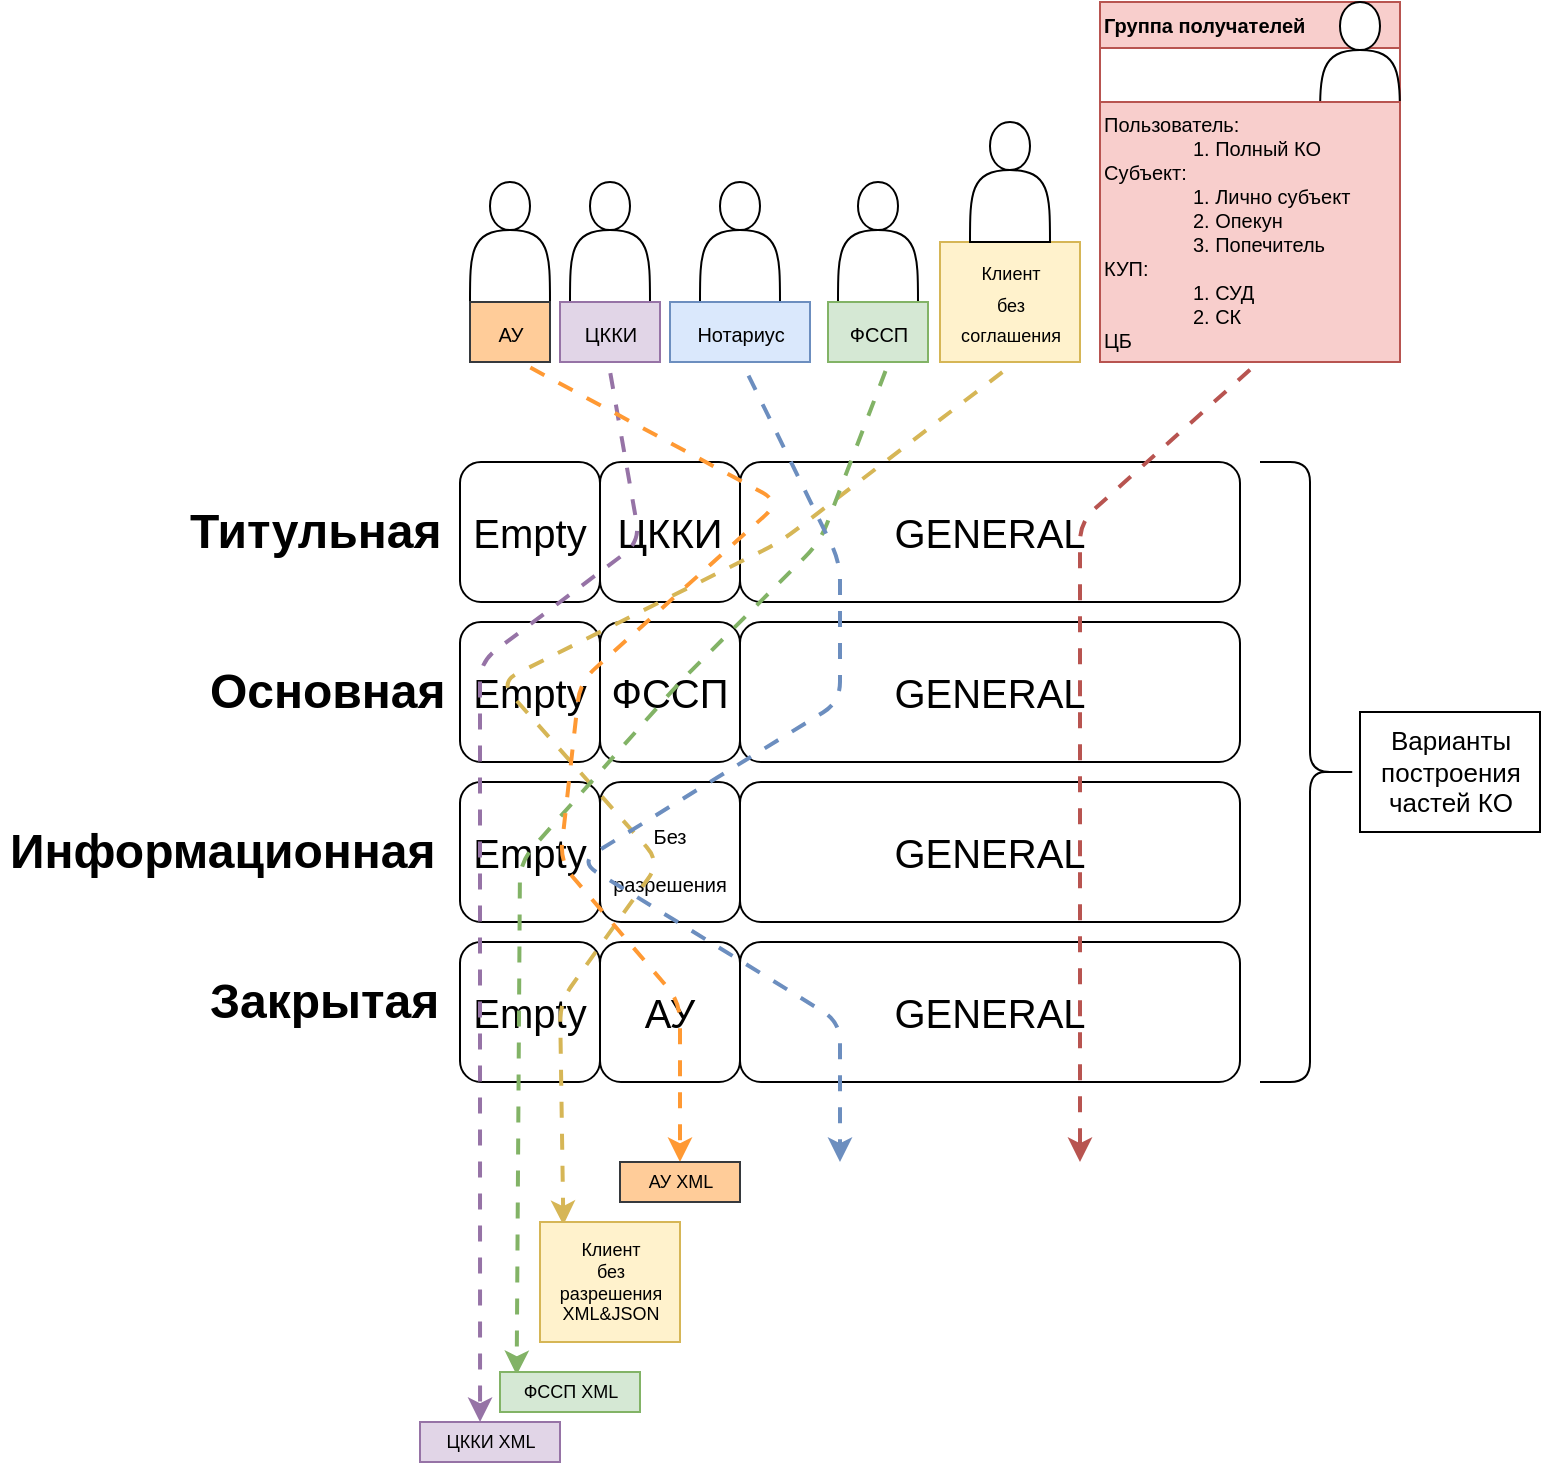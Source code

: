 <mxfile version="20.2.6" type="github"><diagram id="HpmNJZ4S2sPcuRV42RLy" name="Page-1"><mxGraphModel dx="1185" dy="1816" grid="1" gridSize="10" guides="1" tooltips="1" connect="1" arrows="1" fold="1" page="1" pageScale="1" pageWidth="827" pageHeight="1169" math="0" shadow="0"><root><mxCell id="0"/><mxCell id="1" parent="0"/><mxCell id="Vm2ZW-4iMKkyB53sfb6V-6" value="&lt;font style=&quot;font-size: 20px;&quot;&gt;GENERAL&lt;/font&gt;" style="rounded=1;whiteSpace=wrap;html=1;sketch=0;" vertex="1" parent="1"><mxGeometry x="370" y="120" width="250" height="70" as="geometry"/></mxCell><mxCell id="Vm2ZW-4iMKkyB53sfb6V-8" value="&lt;h1&gt;Титульная&lt;/h1&gt;" style="text;html=1;strokeColor=none;fillColor=none;spacing=5;spacingTop=-20;whiteSpace=wrap;overflow=hidden;rounded=0;sketch=0;" vertex="1" parent="1"><mxGeometry x="90" y="135" width="140" height="40" as="geometry"/></mxCell><mxCell id="Vm2ZW-4iMKkyB53sfb6V-9" value="&lt;font style=&quot;font-size: 20px;&quot;&gt;GENERAL&lt;/font&gt;" style="rounded=1;whiteSpace=wrap;html=1;sketch=0;" vertex="1" parent="1"><mxGeometry x="370" y="200" width="250" height="70" as="geometry"/></mxCell><mxCell id="Vm2ZW-4iMKkyB53sfb6V-10" value="ФССП" style="rounded=1;whiteSpace=wrap;html=1;sketch=0;fontSize=20;" vertex="1" parent="1"><mxGeometry x="300" y="200" width="70" height="70" as="geometry"/></mxCell><mxCell id="Vm2ZW-4iMKkyB53sfb6V-11" value="&lt;h1&gt;Основная&lt;/h1&gt;" style="text;html=1;strokeColor=none;fillColor=none;spacing=5;spacingTop=-20;whiteSpace=wrap;overflow=hidden;rounded=0;sketch=0;" vertex="1" parent="1"><mxGeometry x="100" y="215" width="140" height="40" as="geometry"/></mxCell><mxCell id="Vm2ZW-4iMKkyB53sfb6V-12" value="Empty" style="rounded=1;whiteSpace=wrap;html=1;sketch=0;fontSize=20;" vertex="1" parent="1"><mxGeometry x="230" y="120" width="70" height="70" as="geometry"/></mxCell><mxCell id="Vm2ZW-4iMKkyB53sfb6V-13" value="Empty" style="rounded=1;whiteSpace=wrap;html=1;sketch=0;fontSize=20;" vertex="1" parent="1"><mxGeometry x="230" y="200" width="70" height="70" as="geometry"/></mxCell><mxCell id="Vm2ZW-4iMKkyB53sfb6V-14" value="&lt;font style=&quot;font-size: 20px;&quot;&gt;GENERAL&lt;/font&gt;" style="rounded=1;whiteSpace=wrap;html=1;sketch=0;" vertex="1" parent="1"><mxGeometry x="370" y="280" width="250" height="70" as="geometry"/></mxCell><mxCell id="Vm2ZW-4iMKkyB53sfb6V-16" value="&lt;h1&gt;Информационная&lt;/h1&gt;" style="text;html=1;strokeColor=none;fillColor=none;spacing=5;spacingTop=-20;whiteSpace=wrap;overflow=hidden;rounded=0;sketch=0;" vertex="1" parent="1"><mxGeometry y="295" width="230" height="40" as="geometry"/></mxCell><mxCell id="Vm2ZW-4iMKkyB53sfb6V-17" value="Empty" style="rounded=1;whiteSpace=wrap;html=1;sketch=0;fontSize=20;" vertex="1" parent="1"><mxGeometry x="230" y="280" width="70" height="70" as="geometry"/></mxCell><mxCell id="Vm2ZW-4iMKkyB53sfb6V-21" value="Empty" style="rounded=1;whiteSpace=wrap;html=1;sketch=0;fontSize=20;" vertex="1" parent="1"><mxGeometry x="230" y="360" width="70" height="70" as="geometry"/></mxCell><mxCell id="Vm2ZW-4iMKkyB53sfb6V-22" value="&lt;h1&gt;Закрытая&lt;/h1&gt;" style="text;html=1;strokeColor=none;fillColor=none;spacing=5;spacingTop=-20;whiteSpace=wrap;overflow=hidden;rounded=0;sketch=0;" vertex="1" parent="1"><mxGeometry x="100" y="370" width="140" height="40" as="geometry"/></mxCell><mxCell id="Vm2ZW-4iMKkyB53sfb6V-23" value="&lt;span style=&quot;font-size: 10px;&quot;&gt;Без разрешения&lt;/span&gt;" style="rounded=1;whiteSpace=wrap;html=1;sketch=0;fontSize=20;" vertex="1" parent="1"><mxGeometry x="300" y="280" width="70" height="70" as="geometry"/></mxCell><mxCell id="Vm2ZW-4iMKkyB53sfb6V-24" value="&lt;font style=&quot;font-size: 20px;&quot;&gt;GENERAL&lt;/font&gt;" style="rounded=1;whiteSpace=wrap;html=1;sketch=0;" vertex="1" parent="1"><mxGeometry x="370" y="360" width="250" height="70" as="geometry"/></mxCell><mxCell id="Vm2ZW-4iMKkyB53sfb6V-25" value="АУ" style="rounded=1;whiteSpace=wrap;html=1;sketch=0;fontSize=20;" vertex="1" parent="1"><mxGeometry x="300" y="360" width="70" height="70" as="geometry"/></mxCell><mxCell id="Vm2ZW-4iMKkyB53sfb6V-31" value="Группа получателей" style="swimlane;sketch=0;fontSize=10;fillColor=#f8cecc;strokeColor=#b85450;align=left;" vertex="1" parent="1"><mxGeometry x="550" y="-110" width="150" height="180" as="geometry"><mxRectangle x="480" y="-110" width="140" height="30" as="alternateBounds"/></mxGeometry></mxCell><mxCell id="Vm2ZW-4iMKkyB53sfb6V-32" value="" style="shape=actor;whiteSpace=wrap;html=1;sketch=0;fontSize=10;" vertex="1" parent="Vm2ZW-4iMKkyB53sfb6V-31"><mxGeometry x="110" width="40" height="60" as="geometry"/></mxCell><mxCell id="Vm2ZW-4iMKkyB53sfb6V-33" value="Пользователь:&lt;br&gt;&lt;span style=&quot;white-space: pre;&quot;&gt;&#9;&lt;/span&gt;&lt;span style=&quot;white-space: pre;&quot;&gt;&#9;&lt;/span&gt;1. Полный КО&lt;br&gt;Субъект:&lt;br&gt;&lt;span style=&quot;white-space: pre;&quot;&gt;&#9;&lt;/span&gt;&lt;span style=&quot;white-space: pre;&quot;&gt;&#9;&lt;/span&gt;1. Лично субъект&lt;br&gt;&lt;span style=&quot;white-space: pre;&quot;&gt;&#9;&lt;/span&gt;&lt;span style=&quot;white-space: pre;&quot;&gt;&#9;&lt;/span&gt;2. Опекун&lt;br&gt;&lt;span style=&quot;white-space: pre;&quot;&gt;&#9;&lt;/span&gt;&lt;span style=&quot;white-space: pre;&quot;&gt;&#9;&lt;/span&gt;3. Попечитель&lt;br&gt;КУП:&lt;br&gt;&lt;span style=&quot;white-space: pre;&quot;&gt;&#9;&lt;/span&gt;&lt;span style=&quot;white-space: pre;&quot;&gt;&#9;&lt;/span&gt;1. СУД&lt;br&gt;&lt;span style=&quot;white-space: pre;&quot;&gt;&#9;&lt;/span&gt;&lt;span style=&quot;white-space: pre;&quot;&gt;&#9;&lt;/span&gt;2. СК&lt;br&gt;ЦБ" style="text;html=1;align=left;verticalAlign=middle;resizable=0;points=[];autosize=1;strokeColor=#b85450;fillColor=#f8cecc;fontSize=10;" vertex="1" parent="Vm2ZW-4iMKkyB53sfb6V-31"><mxGeometry y="50" width="150" height="130" as="geometry"/></mxCell><mxCell id="Vm2ZW-4iMKkyB53sfb6V-36" value="" style="endArrow=classic;html=1;rounded=1;fontSize=10;exitX=0.529;exitY=1;exitDx=0;exitDy=0;exitPerimeter=0;fillColor=#f8cecc;strokeColor=#b85450;flowAnimation=1;strokeWidth=2;" edge="1" parent="1" source="Vm2ZW-4iMKkyB53sfb6V-33"><mxGeometry width="50" height="50" relative="1" as="geometry"><mxPoint x="490" y="70" as="sourcePoint"/><mxPoint x="540" y="470" as="targetPoint"/><Array as="points"><mxPoint x="540" y="150"/><mxPoint x="540" y="230"/><mxPoint x="540" y="310"/><mxPoint x="540" y="390"/></Array></mxGeometry></mxCell><mxCell id="Vm2ZW-4iMKkyB53sfb6V-37" value="" style="shape=curlyBracket;whiteSpace=wrap;html=1;rounded=1;flipH=1;sketch=0;fontSize=10;" vertex="1" parent="1"><mxGeometry x="630" y="120" width="50" height="310" as="geometry"/></mxCell><mxCell id="Vm2ZW-4iMKkyB53sfb6V-38" value="&lt;font style=&quot;font-size: 13px;&quot;&gt;Варианты &lt;br&gt;построения &lt;br&gt;частей КО&lt;/font&gt;" style="text;html=1;align=center;verticalAlign=middle;resizable=0;points=[];autosize=1;strokeColor=default;fillColor=none;fontSize=10;" vertex="1" parent="1"><mxGeometry x="680" y="245" width="90" height="60" as="geometry"/></mxCell><mxCell id="Vm2ZW-4iMKkyB53sfb6V-40" value="ЦККИ" style="rounded=1;whiteSpace=wrap;html=1;sketch=0;fontSize=20;" vertex="1" parent="1"><mxGeometry x="300" y="120" width="70" height="70" as="geometry"/></mxCell><mxCell id="Vm2ZW-4iMKkyB53sfb6V-47" value="" style="endArrow=classic;html=1;rounded=1;fontSize=9;exitX=0.512;exitY=1.025;exitDx=0;exitDy=0;exitPerimeter=0;fillColor=#fff2cc;strokeColor=#d6b656;comic=0;snapToPoint=1;endSize=6;targetPerimeterSpacing=0;sourcePerimeterSpacing=0;strokeWidth=2;startArrow=none;startFill=0;flowAnimation=1;entryX=0.167;entryY=0.025;entryDx=0;entryDy=0;entryPerimeter=0;" edge="1" parent="1" source="Vm2ZW-4iMKkyB53sfb6V-42" target="Vm2ZW-4iMKkyB53sfb6V-68"><mxGeometry width="50" height="50" relative="1" as="geometry"><mxPoint x="520" y="130" as="sourcePoint"/><mxPoint x="290" y="470" as="targetPoint"/><Array as="points"><mxPoint x="390" y="160"/><mxPoint x="250" y="230"/><mxPoint x="330" y="320"/><mxPoint x="280" y="390"/></Array></mxGeometry></mxCell><mxCell id="Vm2ZW-4iMKkyB53sfb6V-48" value="" style="group" vertex="1" connectable="0" parent="1"><mxGeometry x="280" y="-20" width="50" height="90" as="geometry"/></mxCell><mxCell id="Vm2ZW-4iMKkyB53sfb6V-45" value="" style="shape=actor;whiteSpace=wrap;html=1;sketch=0;fontSize=13;strokeColor=default;" vertex="1" parent="Vm2ZW-4iMKkyB53sfb6V-48"><mxGeometry x="5" width="40" height="60" as="geometry"/></mxCell><mxCell id="Vm2ZW-4iMKkyB53sfb6V-46" value="&lt;font size=&quot;1&quot;&gt;ЦККИ&lt;br&gt;&lt;/font&gt;" style="text;html=1;align=center;verticalAlign=middle;resizable=0;points=[];autosize=1;strokeColor=#9673a6;fillColor=#e1d5e7;fontSize=13;" vertex="1" parent="Vm2ZW-4iMKkyB53sfb6V-48"><mxGeometry y="60" width="50" height="30" as="geometry"/></mxCell><mxCell id="Vm2ZW-4iMKkyB53sfb6V-50" value="" style="group" vertex="1" connectable="0" parent="1"><mxGeometry x="470" y="-50" width="70" height="120" as="geometry"/></mxCell><mxCell id="Vm2ZW-4iMKkyB53sfb6V-42" value="&lt;font style=&quot;font-size: 9px;&quot;&gt;Клиент &lt;br&gt;без &lt;br&gt;соглашения&lt;/font&gt;" style="text;html=1;align=center;verticalAlign=middle;resizable=0;points=[];autosize=1;strokeColor=#d6b656;fillColor=#fff2cc;fontSize=13;" vertex="1" parent="Vm2ZW-4iMKkyB53sfb6V-50"><mxGeometry y="60" width="70" height="60" as="geometry"/></mxCell><mxCell id="Vm2ZW-4iMKkyB53sfb6V-41" value="" style="shape=actor;whiteSpace=wrap;html=1;sketch=0;fontSize=13;strokeColor=default;" vertex="1" parent="Vm2ZW-4iMKkyB53sfb6V-50"><mxGeometry x="15" width="40" height="60" as="geometry"/></mxCell><mxCell id="Vm2ZW-4iMKkyB53sfb6V-51" value="" style="endArrow=classic;html=1;rounded=1;fontSize=9;exitX=0.483;exitY=0.994;exitDx=0;exitDy=0;exitPerimeter=0;fillColor=#e1d5e7;strokeColor=#9673a6;comic=0;snapToPoint=1;endSize=6;targetPerimeterSpacing=0;sourcePerimeterSpacing=0;strokeWidth=2;startArrow=none;startFill=0;flowAnimation=1;entryX=0.429;entryY=0;entryDx=0;entryDy=0;entryPerimeter=0;" edge="1" parent="1" source="Vm2ZW-4iMKkyB53sfb6V-46" target="Vm2ZW-4iMKkyB53sfb6V-71"><mxGeometry width="50" height="50" relative="1" as="geometry"><mxPoint x="445.84" y="81.5" as="sourcePoint"/><mxPoint x="240" y="470" as="targetPoint"/><Array as="points"><mxPoint x="320" y="160"/><mxPoint x="240" y="220"/><mxPoint x="240" y="310"/><mxPoint x="240" y="390"/></Array></mxGeometry></mxCell><mxCell id="Vm2ZW-4iMKkyB53sfb6V-52" value="" style="group" vertex="1" connectable="0" parent="1"><mxGeometry x="414" y="-20" width="50" height="90" as="geometry"/></mxCell><mxCell id="Vm2ZW-4iMKkyB53sfb6V-53" value="" style="shape=actor;whiteSpace=wrap;html=1;sketch=0;fontSize=13;strokeColor=default;" vertex="1" parent="Vm2ZW-4iMKkyB53sfb6V-52"><mxGeometry x="5" width="40" height="60" as="geometry"/></mxCell><mxCell id="Vm2ZW-4iMKkyB53sfb6V-54" value="&lt;font size=&quot;1&quot;&gt;ФССП&lt;br&gt;&lt;/font&gt;" style="text;html=1;align=center;verticalAlign=middle;resizable=0;points=[];autosize=1;strokeColor=#82b366;fillColor=#d5e8d4;fontSize=13;" vertex="1" parent="Vm2ZW-4iMKkyB53sfb6V-52"><mxGeometry y="60" width="50" height="30" as="geometry"/></mxCell><mxCell id="Vm2ZW-4iMKkyB53sfb6V-55" value="" style="endArrow=classic;html=1;rounded=1;fontSize=9;exitX=0.617;exitY=0.967;exitDx=0;exitDy=0;exitPerimeter=0;fillColor=#d5e8d4;strokeColor=#82b366;comic=0;snapToPoint=1;endSize=6;targetPerimeterSpacing=0;sourcePerimeterSpacing=0;strokeWidth=2;startArrow=none;startFill=0;flowAnimation=1;entryX=0.119;entryY=0.075;entryDx=0;entryDy=0;entryPerimeter=0;" edge="1" parent="1" source="Vm2ZW-4iMKkyB53sfb6V-54" target="Vm2ZW-4iMKkyB53sfb6V-70"><mxGeometry width="50" height="50" relative="1" as="geometry"><mxPoint x="445.84" y="81.5" as="sourcePoint"/><mxPoint x="260" y="560" as="targetPoint"/><Array as="points"><mxPoint x="410" y="160"/><mxPoint x="340" y="230"/><mxPoint x="260" y="320"/></Array></mxGeometry></mxCell><mxCell id="Vm2ZW-4iMKkyB53sfb6V-56" value="" style="group" vertex="1" connectable="0" parent="1"><mxGeometry x="340" y="-20" width="60" height="90" as="geometry"/></mxCell><mxCell id="Vm2ZW-4iMKkyB53sfb6V-57" value="" style="shape=actor;whiteSpace=wrap;html=1;sketch=0;fontSize=13;strokeColor=default;" vertex="1" parent="Vm2ZW-4iMKkyB53sfb6V-56"><mxGeometry x="10" width="40" height="60" as="geometry"/></mxCell><mxCell id="Vm2ZW-4iMKkyB53sfb6V-58" value="&lt;font size=&quot;1&quot;&gt;Нотариус&lt;br&gt;&lt;/font&gt;" style="text;html=1;align=center;verticalAlign=middle;resizable=0;points=[];autosize=1;strokeColor=#6c8ebf;fillColor=#dae8fc;fontSize=13;" vertex="1" parent="Vm2ZW-4iMKkyB53sfb6V-56"><mxGeometry x="-5" y="60" width="70" height="30" as="geometry"/></mxCell><mxCell id="Vm2ZW-4iMKkyB53sfb6V-59" value="" style="endArrow=classic;html=1;rounded=1;fontSize=9;exitX=0.524;exitY=1.05;exitDx=0;exitDy=0;exitPerimeter=0;fillColor=#dae8fc;strokeColor=#6c8ebf;comic=0;snapToPoint=1;endSize=6;targetPerimeterSpacing=0;sourcePerimeterSpacing=0;strokeWidth=2;startArrow=none;startFill=0;flowAnimation=1;" edge="1" parent="1" source="Vm2ZW-4iMKkyB53sfb6V-58"><mxGeometry width="50" height="50" relative="1" as="geometry"><mxPoint x="454.85" y="79.01" as="sourcePoint"/><mxPoint x="420" y="470" as="targetPoint"/><Array as="points"><mxPoint x="420" y="170"/><mxPoint x="420" y="240"/><mxPoint x="290" y="320"/><mxPoint x="420" y="400"/><mxPoint x="420" y="470"/></Array></mxGeometry></mxCell><mxCell id="Vm2ZW-4iMKkyB53sfb6V-60" value="" style="group" vertex="1" connectable="0" parent="1"><mxGeometry x="230" y="-20" width="50" height="90" as="geometry"/></mxCell><mxCell id="Vm2ZW-4iMKkyB53sfb6V-61" value="" style="shape=actor;whiteSpace=wrap;html=1;sketch=0;fontSize=13;strokeColor=default;" vertex="1" parent="Vm2ZW-4iMKkyB53sfb6V-60"><mxGeometry x="5" width="40" height="60" as="geometry"/></mxCell><mxCell id="Vm2ZW-4iMKkyB53sfb6V-62" value="&lt;font size=&quot;1&quot;&gt;АУ&lt;br&gt;&lt;/font&gt;" style="text;html=1;align=center;verticalAlign=middle;resizable=0;points=[];autosize=1;strokeColor=#36393d;fillColor=#ffcc99;fontSize=13;" vertex="1" parent="Vm2ZW-4iMKkyB53sfb6V-60"><mxGeometry x="5" y="60" width="40" height="30" as="geometry"/></mxCell><mxCell id="Vm2ZW-4iMKkyB53sfb6V-64" value="" style="endArrow=classic;html=1;rounded=1;fontSize=9;fillColor=#ffcc99;strokeColor=#FF9933;comic=0;snapToPoint=1;endSize=6;targetPerimeterSpacing=0;sourcePerimeterSpacing=0;strokeWidth=2;startArrow=none;startFill=0;flowAnimation=1;" edge="1" parent="1"><mxGeometry width="50" height="50" relative="1" as="geometry"><mxPoint x="260" y="70" as="sourcePoint"/><mxPoint x="340" y="470" as="targetPoint"/><Array as="points"><mxPoint x="390" y="140"/><mxPoint x="290" y="230"/><mxPoint x="280" y="320"/><mxPoint x="340" y="390"/></Array></mxGeometry></mxCell><mxCell id="Vm2ZW-4iMKkyB53sfb6V-67" value="АУ XML" style="text;html=1;align=center;verticalAlign=middle;resizable=0;points=[];autosize=1;strokeColor=#36393d;fillColor=#ffcc99;fontSize=9;" vertex="1" parent="1"><mxGeometry x="310" y="470" width="60" height="20" as="geometry"/></mxCell><mxCell id="Vm2ZW-4iMKkyB53sfb6V-68" value="Клиент &lt;br&gt;без &lt;br&gt;разрешения&lt;br&gt;XML&amp;amp;JSON" style="text;html=1;align=center;verticalAlign=middle;resizable=0;points=[];autosize=1;strokeColor=#d6b656;fillColor=#fff2cc;fontSize=9;" vertex="1" parent="1"><mxGeometry x="270" y="500" width="70" height="60" as="geometry"/></mxCell><mxCell id="Vm2ZW-4iMKkyB53sfb6V-70" value="ФССП XML" style="text;html=1;align=center;verticalAlign=middle;resizable=0;points=[];autosize=1;strokeColor=#82b366;fillColor=#d5e8d4;fontSize=9;" vertex="1" parent="1"><mxGeometry x="250" y="575" width="70" height="20" as="geometry"/></mxCell><mxCell id="Vm2ZW-4iMKkyB53sfb6V-71" value="ЦККИ XML" style="text;html=1;align=center;verticalAlign=middle;resizable=0;points=[];autosize=1;strokeColor=#9673a6;fillColor=#e1d5e7;fontSize=9;" vertex="1" parent="1"><mxGeometry x="210" y="600" width="70" height="20" as="geometry"/></mxCell></root></mxGraphModel></diagram></mxfile>